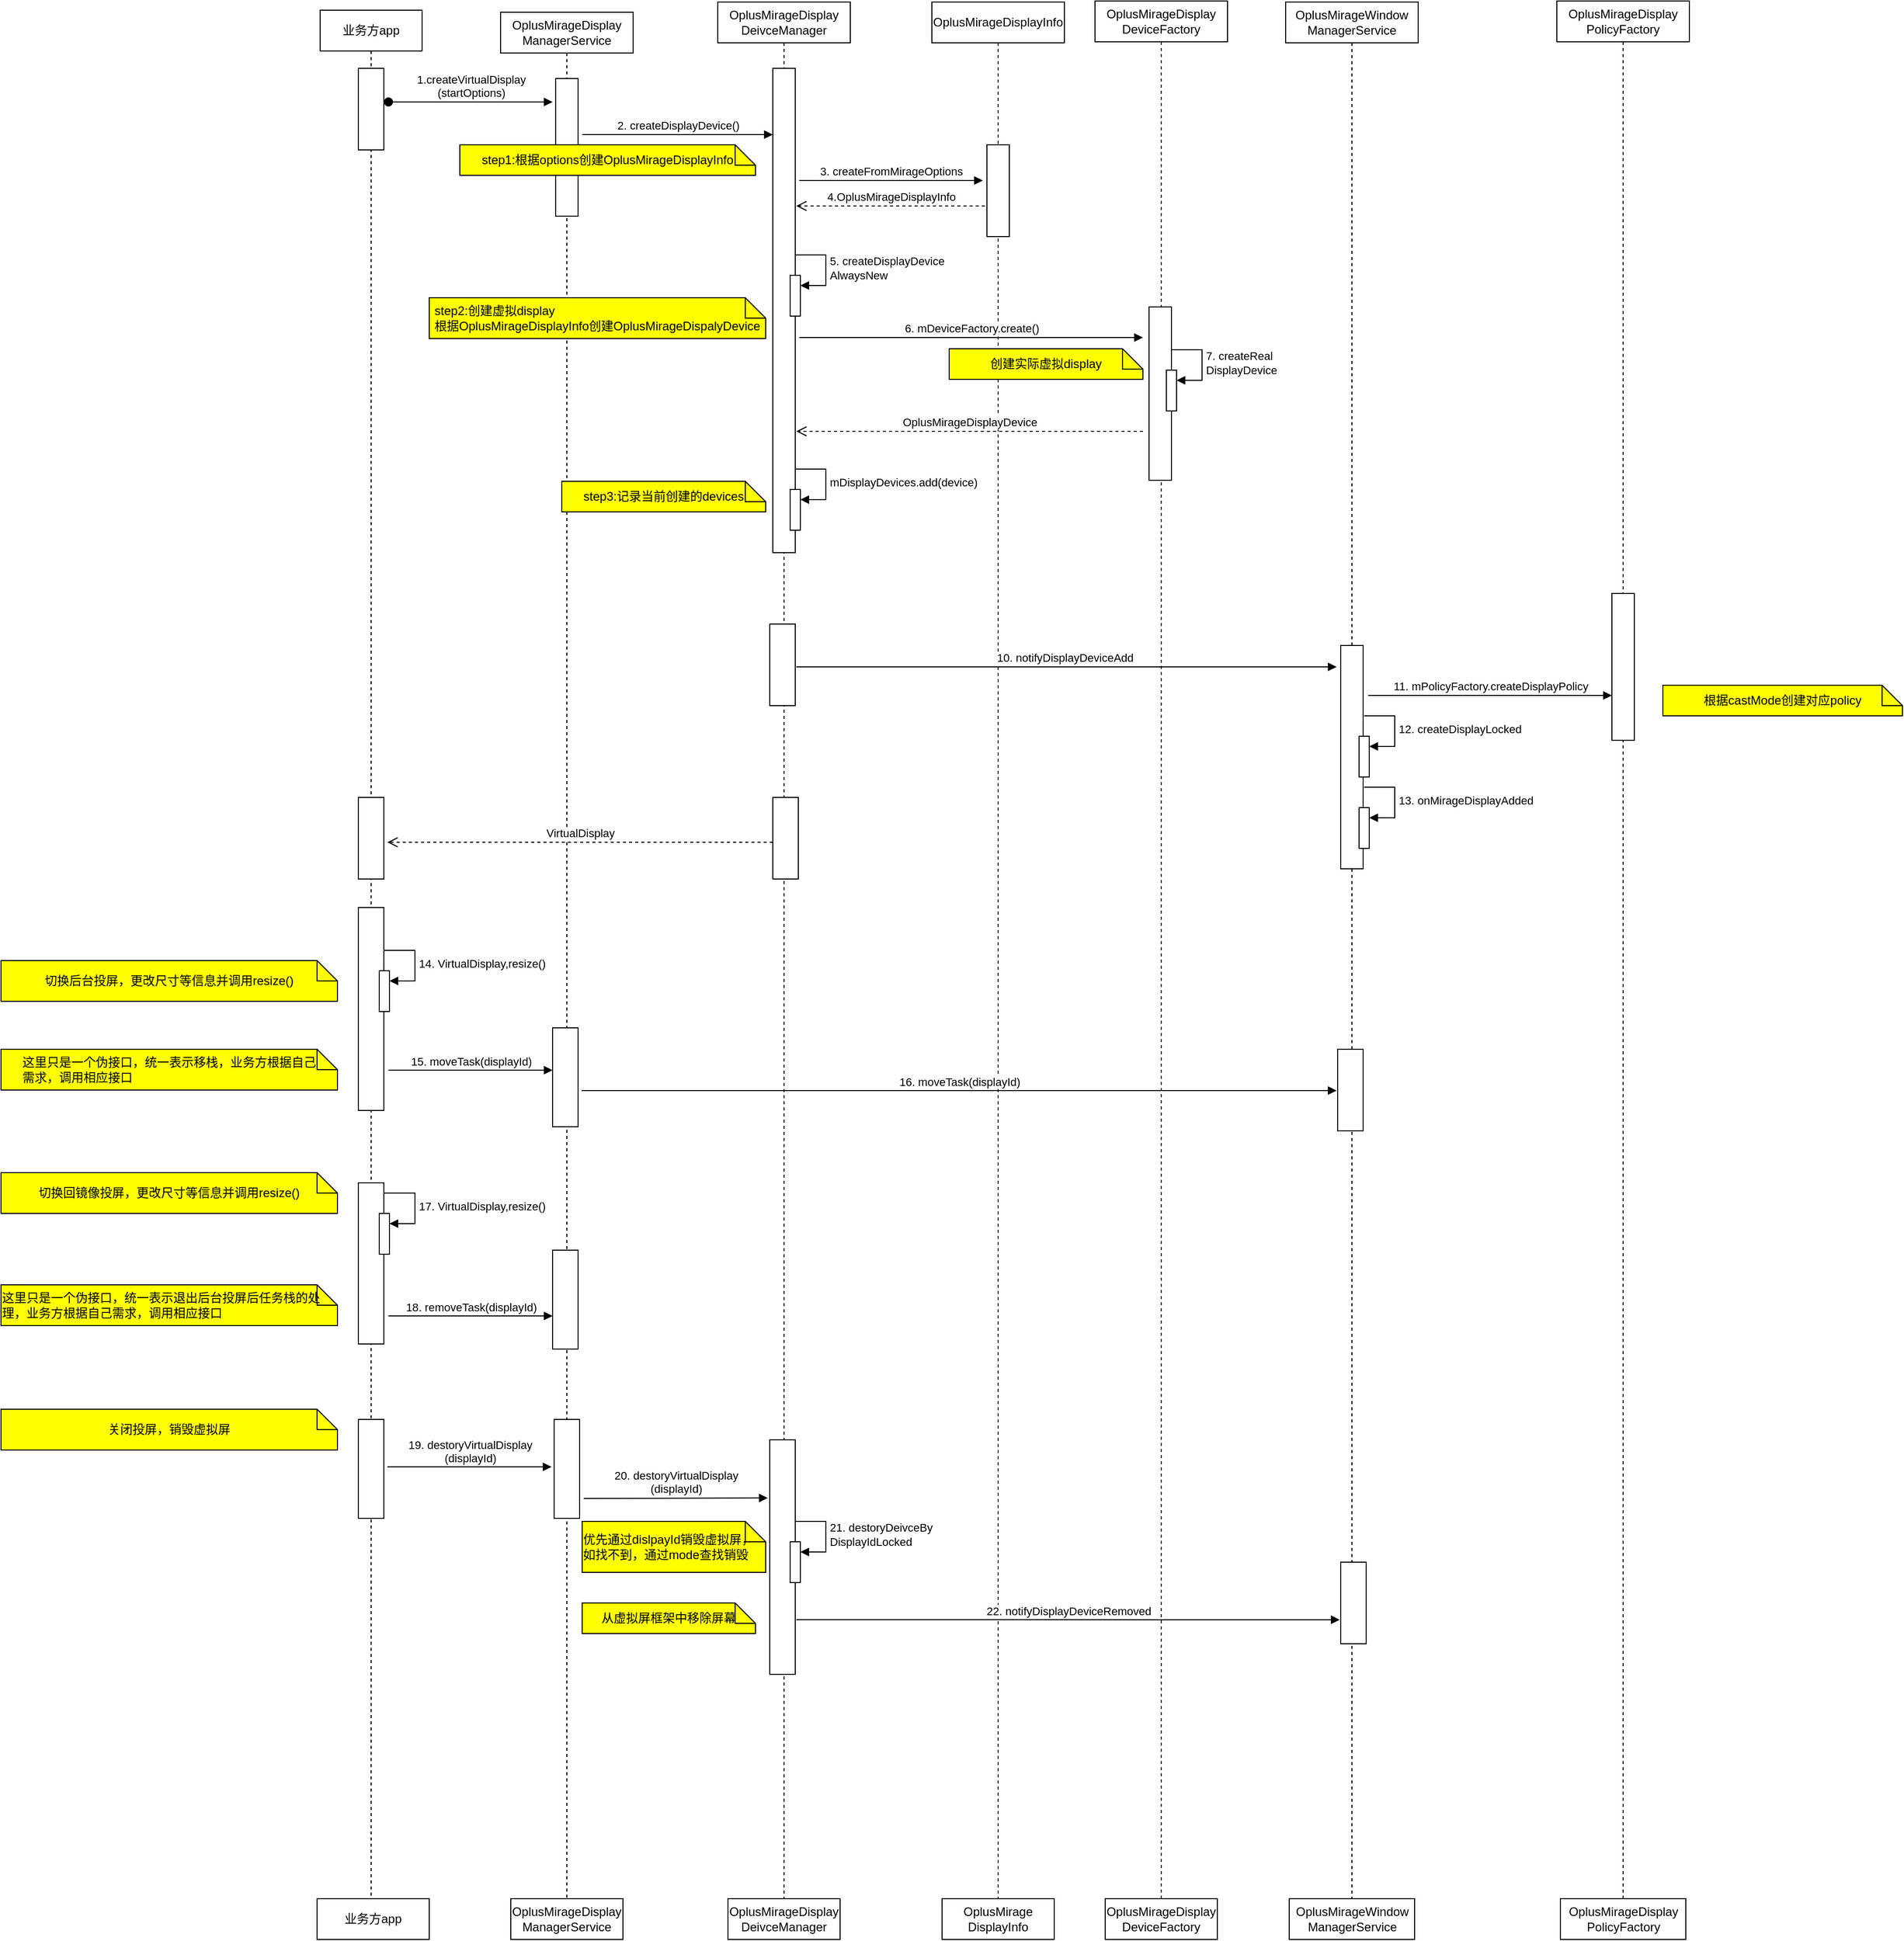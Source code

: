 <mxfile version="21.3.6" type="github">
  <diagram name="第 1 页" id="up2WzP2WOq_WwcbOWC76">
    <mxGraphModel dx="2247" dy="788" grid="1" gridSize="10" guides="1" tooltips="1" connect="1" arrows="1" fold="1" page="1" pageScale="1" pageWidth="827" pageHeight="1169" math="0" shadow="0">
      <root>
        <mxCell id="0" />
        <mxCell id="1" parent="0" />
        <mxCell id="COJoxem9YhKzUR3GFNAb-1" value="OplusMirageDisplay&lt;br&gt;ManagerService" style="shape=umlLifeline;perimeter=lifelinePerimeter;whiteSpace=wrap;html=1;container=0;dropTarget=0;collapsible=0;recursiveResize=0;outlineConnect=0;portConstraint=eastwest;newEdgeStyle={&quot;edgeStyle&quot;:&quot;elbowEdgeStyle&quot;,&quot;elbow&quot;:&quot;vertical&quot;,&quot;curved&quot;:0,&quot;rounded&quot;:0};" vertex="1" parent="1">
          <mxGeometry x="40" y="30" width="130" height="1850" as="geometry" />
        </mxCell>
        <mxCell id="COJoxem9YhKzUR3GFNAb-2" value="" style="html=1;points=[];perimeter=orthogonalPerimeter;outlineConnect=0;targetShapes=umlLifeline;portConstraint=eastwest;newEdgeStyle={&quot;edgeStyle&quot;:&quot;elbowEdgeStyle&quot;,&quot;elbow&quot;:&quot;vertical&quot;,&quot;curved&quot;:0,&quot;rounded&quot;:0};" vertex="1" parent="COJoxem9YhKzUR3GFNAb-1">
          <mxGeometry x="54" y="65" width="22" height="135" as="geometry" />
        </mxCell>
        <mxCell id="COJoxem9YhKzUR3GFNAb-3" value="1.createVirtualDisplay&lt;br&gt;(startOptions)" style="html=1;verticalAlign=bottom;startArrow=oval;endArrow=block;startSize=8;edgeStyle=elbowEdgeStyle;elbow=vertical;curved=0;rounded=0;" edge="1" parent="COJoxem9YhKzUR3GFNAb-1">
          <mxGeometry relative="1" as="geometry">
            <mxPoint x="-110" y="88" as="sourcePoint" />
            <mxPoint x="51" y="88.103" as="targetPoint" />
          </mxGeometry>
        </mxCell>
        <mxCell id="COJoxem9YhKzUR3GFNAb-112" value="" style="html=1;points=[];perimeter=orthogonalPerimeter;outlineConnect=0;targetShapes=umlLifeline;portConstraint=eastwest;newEdgeStyle={&quot;edgeStyle&quot;:&quot;elbowEdgeStyle&quot;,&quot;elbow&quot;:&quot;vertical&quot;,&quot;curved&quot;:0,&quot;rounded&quot;:0};" vertex="1" parent="COJoxem9YhKzUR3GFNAb-1">
          <mxGeometry x="51" y="996" width="25" height="97" as="geometry" />
        </mxCell>
        <mxCell id="COJoxem9YhKzUR3GFNAb-129" value="" style="html=1;points=[];perimeter=orthogonalPerimeter;outlineConnect=0;targetShapes=umlLifeline;portConstraint=eastwest;newEdgeStyle={&quot;edgeStyle&quot;:&quot;elbowEdgeStyle&quot;,&quot;elbow&quot;:&quot;vertical&quot;,&quot;curved&quot;:0,&quot;rounded&quot;:0};" vertex="1" parent="COJoxem9YhKzUR3GFNAb-1">
          <mxGeometry x="51" y="1214" width="25" height="97" as="geometry" />
        </mxCell>
        <mxCell id="COJoxem9YhKzUR3GFNAb-138" value="" style="html=1;points=[];perimeter=orthogonalPerimeter;outlineConnect=0;targetShapes=umlLifeline;portConstraint=eastwest;newEdgeStyle={&quot;edgeStyle&quot;:&quot;elbowEdgeStyle&quot;,&quot;elbow&quot;:&quot;vertical&quot;,&quot;curved&quot;:0,&quot;rounded&quot;:0};" vertex="1" parent="COJoxem9YhKzUR3GFNAb-1">
          <mxGeometry x="52.5" y="1380" width="25" height="97" as="geometry" />
        </mxCell>
        <mxCell id="COJoxem9YhKzUR3GFNAb-5" value="OplusMirageDisplay&lt;br&gt;DeivceManager" style="shape=umlLifeline;perimeter=lifelinePerimeter;whiteSpace=wrap;html=1;container=0;dropTarget=0;collapsible=0;recursiveResize=0;outlineConnect=0;portConstraint=eastwest;newEdgeStyle={&quot;edgeStyle&quot;:&quot;elbowEdgeStyle&quot;,&quot;elbow&quot;:&quot;vertical&quot;,&quot;curved&quot;:0,&quot;rounded&quot;:0};" vertex="1" parent="1">
          <mxGeometry x="253" y="20" width="130" height="1860" as="geometry" />
        </mxCell>
        <mxCell id="COJoxem9YhKzUR3GFNAb-6" value="" style="html=1;points=[];perimeter=orthogonalPerimeter;outlineConnect=0;targetShapes=umlLifeline;portConstraint=eastwest;newEdgeStyle={&quot;edgeStyle&quot;:&quot;elbowEdgeStyle&quot;,&quot;elbow&quot;:&quot;vertical&quot;,&quot;curved&quot;:0,&quot;rounded&quot;:0};" vertex="1" parent="COJoxem9YhKzUR3GFNAb-5">
          <mxGeometry x="54" y="65" width="22" height="475" as="geometry" />
        </mxCell>
        <mxCell id="COJoxem9YhKzUR3GFNAb-7" value="" style="html=1;points=[];perimeter=orthogonalPerimeter;outlineConnect=0;targetShapes=umlLifeline;portConstraint=eastwest;newEdgeStyle={&quot;edgeStyle&quot;:&quot;elbowEdgeStyle&quot;,&quot;elbow&quot;:&quot;vertical&quot;,&quot;curved&quot;:0,&quot;rounded&quot;:0};" vertex="1" parent="COJoxem9YhKzUR3GFNAb-5">
          <mxGeometry x="71" y="268" width="10" height="40" as="geometry" />
        </mxCell>
        <mxCell id="COJoxem9YhKzUR3GFNAb-8" value="5. createDisplayDevice&lt;br&gt;AlwaysNew" style="html=1;align=left;spacingLeft=2;endArrow=block;rounded=0;edgeStyle=orthogonalEdgeStyle;curved=0;rounded=0;" edge="1" parent="COJoxem9YhKzUR3GFNAb-5" target="COJoxem9YhKzUR3GFNAb-7">
          <mxGeometry relative="1" as="geometry">
            <mxPoint x="76" y="248" as="sourcePoint" />
            <Array as="points">
              <mxPoint x="106" y="278" />
            </Array>
          </mxGeometry>
        </mxCell>
        <mxCell id="COJoxem9YhKzUR3GFNAb-9" value="" style="html=1;points=[];perimeter=orthogonalPerimeter;outlineConnect=0;targetShapes=umlLifeline;portConstraint=eastwest;newEdgeStyle={&quot;edgeStyle&quot;:&quot;elbowEdgeStyle&quot;,&quot;elbow&quot;:&quot;vertical&quot;,&quot;curved&quot;:0,&quot;rounded&quot;:0};" vertex="1" parent="COJoxem9YhKzUR3GFNAb-5">
          <mxGeometry x="71" y="478" width="10" height="40" as="geometry" />
        </mxCell>
        <mxCell id="COJoxem9YhKzUR3GFNAb-10" value="mDisplayDevices.add(device)" style="html=1;align=left;spacingLeft=2;endArrow=block;rounded=0;edgeStyle=orthogonalEdgeStyle;curved=0;rounded=0;" edge="1" parent="COJoxem9YhKzUR3GFNAb-5" target="COJoxem9YhKzUR3GFNAb-9">
          <mxGeometry relative="1" as="geometry">
            <mxPoint x="76" y="458" as="sourcePoint" />
            <Array as="points">
              <mxPoint x="106" y="488" />
            </Array>
          </mxGeometry>
        </mxCell>
        <mxCell id="COJoxem9YhKzUR3GFNAb-98" value="" style="html=1;points=[];perimeter=orthogonalPerimeter;outlineConnect=0;targetShapes=umlLifeline;portConstraint=eastwest;newEdgeStyle={&quot;edgeStyle&quot;:&quot;elbowEdgeStyle&quot;,&quot;elbow&quot;:&quot;vertical&quot;,&quot;curved&quot;:0,&quot;rounded&quot;:0};" vertex="1" parent="COJoxem9YhKzUR3GFNAb-5">
          <mxGeometry x="51" y="610" width="25" height="80" as="geometry" />
        </mxCell>
        <mxCell id="COJoxem9YhKzUR3GFNAb-140" value="" style="html=1;points=[];perimeter=orthogonalPerimeter;outlineConnect=0;targetShapes=umlLifeline;portConstraint=eastwest;newEdgeStyle={&quot;edgeStyle&quot;:&quot;elbowEdgeStyle&quot;,&quot;elbow&quot;:&quot;vertical&quot;,&quot;curved&quot;:0,&quot;rounded&quot;:0};" vertex="1" parent="COJoxem9YhKzUR3GFNAb-5">
          <mxGeometry x="51" y="1410" width="25" height="230" as="geometry" />
        </mxCell>
        <mxCell id="COJoxem9YhKzUR3GFNAb-146" value="" style="html=1;points=[];perimeter=orthogonalPerimeter;outlineConnect=0;targetShapes=umlLifeline;portConstraint=eastwest;newEdgeStyle={&quot;edgeStyle&quot;:&quot;elbowEdgeStyle&quot;,&quot;elbow&quot;:&quot;vertical&quot;,&quot;curved&quot;:0,&quot;rounded&quot;:0};" vertex="1" parent="COJoxem9YhKzUR3GFNAb-5">
          <mxGeometry x="71" y="1510" width="10" height="40" as="geometry" />
        </mxCell>
        <mxCell id="COJoxem9YhKzUR3GFNAb-147" value="21. destoryDeivceBy&lt;br&gt;DisplayIdLocked" style="html=1;align=left;spacingLeft=2;endArrow=block;rounded=0;edgeStyle=orthogonalEdgeStyle;curved=0;rounded=0;" edge="1" parent="COJoxem9YhKzUR3GFNAb-5" target="COJoxem9YhKzUR3GFNAb-146">
          <mxGeometry relative="1" as="geometry">
            <mxPoint x="76" y="1490" as="sourcePoint" />
            <Array as="points">
              <mxPoint x="106" y="1520" />
            </Array>
          </mxGeometry>
        </mxCell>
        <mxCell id="COJoxem9YhKzUR3GFNAb-12" value="2. createDisplayDevice()" style="html=1;verticalAlign=bottom;endArrow=block;edgeStyle=elbowEdgeStyle;elbow=vertical;curved=0;rounded=0;" edge="1" parent="1">
          <mxGeometry width="80" relative="1" as="geometry">
            <mxPoint x="120" y="150" as="sourcePoint" />
            <mxPoint x="307" y="150.034" as="targetPoint" />
          </mxGeometry>
        </mxCell>
        <mxCell id="COJoxem9YhKzUR3GFNAb-13" value="OplusMirageDisplayInfo" style="shape=umlLifeline;perimeter=lifelinePerimeter;whiteSpace=wrap;html=1;container=0;dropTarget=0;collapsible=0;recursiveResize=0;outlineConnect=0;portConstraint=eastwest;newEdgeStyle={&quot;edgeStyle&quot;:&quot;elbowEdgeStyle&quot;,&quot;elbow&quot;:&quot;vertical&quot;,&quot;curved&quot;:0,&quot;rounded&quot;:0};" vertex="1" parent="1">
          <mxGeometry x="463" y="20" width="130" height="1860" as="geometry" />
        </mxCell>
        <mxCell id="COJoxem9YhKzUR3GFNAb-14" value="" style="html=1;points=[];perimeter=orthogonalPerimeter;outlineConnect=0;targetShapes=umlLifeline;portConstraint=eastwest;newEdgeStyle={&quot;edgeStyle&quot;:&quot;elbowEdgeStyle&quot;,&quot;elbow&quot;:&quot;vertical&quot;,&quot;curved&quot;:0,&quot;rounded&quot;:0};" vertex="1" parent="COJoxem9YhKzUR3GFNAb-13">
          <mxGeometry x="54" y="140" width="22" height="90" as="geometry" />
        </mxCell>
        <mxCell id="COJoxem9YhKzUR3GFNAb-15" value="3. createFromMirageOptions" style="html=1;verticalAlign=bottom;endArrow=block;edgeStyle=elbowEdgeStyle;elbow=vertical;curved=0;rounded=0;" edge="1" parent="1">
          <mxGeometry width="80" relative="1" as="geometry">
            <mxPoint x="333" y="195" as="sourcePoint" />
            <mxPoint x="513" y="195" as="targetPoint" />
          </mxGeometry>
        </mxCell>
        <mxCell id="COJoxem9YhKzUR3GFNAb-16" value="OplusMirageDisplay&lt;br&gt;DeviceFactory" style="shape=umlLifeline;perimeter=lifelinePerimeter;whiteSpace=wrap;html=1;container=0;dropTarget=0;collapsible=0;recursiveResize=0;outlineConnect=0;portConstraint=eastwest;newEdgeStyle={&quot;edgeStyle&quot;:&quot;elbowEdgeStyle&quot;,&quot;elbow&quot;:&quot;vertical&quot;,&quot;curved&quot;:0,&quot;rounded&quot;:0};" vertex="1" parent="1">
          <mxGeometry x="623" y="19" width="130" height="1861" as="geometry" />
        </mxCell>
        <mxCell id="COJoxem9YhKzUR3GFNAb-17" value="" style="html=1;points=[];perimeter=orthogonalPerimeter;outlineConnect=0;targetShapes=umlLifeline;portConstraint=eastwest;newEdgeStyle={&quot;edgeStyle&quot;:&quot;elbowEdgeStyle&quot;,&quot;elbow&quot;:&quot;vertical&quot;,&quot;curved&quot;:0,&quot;rounded&quot;:0};" vertex="1" parent="COJoxem9YhKzUR3GFNAb-16">
          <mxGeometry x="53" y="300" width="22" height="170" as="geometry" />
        </mxCell>
        <mxCell id="COJoxem9YhKzUR3GFNAb-18" value="" style="html=1;points=[];perimeter=orthogonalPerimeter;outlineConnect=0;targetShapes=umlLifeline;portConstraint=eastwest;newEdgeStyle={&quot;edgeStyle&quot;:&quot;elbowEdgeStyle&quot;,&quot;elbow&quot;:&quot;vertical&quot;,&quot;curved&quot;:0,&quot;rounded&quot;:0};" vertex="1" parent="COJoxem9YhKzUR3GFNAb-16">
          <mxGeometry x="70" y="362" width="10" height="40" as="geometry" />
        </mxCell>
        <mxCell id="COJoxem9YhKzUR3GFNAb-19" value="7. createReal&lt;br&gt;DisplayDevice" style="html=1;align=left;spacingLeft=2;endArrow=block;rounded=0;edgeStyle=orthogonalEdgeStyle;curved=0;rounded=0;" edge="1" parent="COJoxem9YhKzUR3GFNAb-16" target="COJoxem9YhKzUR3GFNAb-18">
          <mxGeometry relative="1" as="geometry">
            <mxPoint x="75" y="342" as="sourcePoint" />
            <Array as="points">
              <mxPoint x="105" y="372" />
            </Array>
          </mxGeometry>
        </mxCell>
        <mxCell id="COJoxem9YhKzUR3GFNAb-20" value="6. mDeviceFactory.create()" style="html=1;verticalAlign=bottom;endArrow=block;edgeStyle=elbowEdgeStyle;elbow=vertical;curved=0;rounded=0;" edge="1" parent="1">
          <mxGeometry x="0.002" width="80" relative="1" as="geometry">
            <mxPoint x="333" y="349" as="sourcePoint" />
            <mxPoint x="670" y="349" as="targetPoint" />
            <mxPoint as="offset" />
          </mxGeometry>
        </mxCell>
        <mxCell id="COJoxem9YhKzUR3GFNAb-24" value="OplusMirageDisplayDevice" style="html=1;verticalAlign=bottom;endArrow=open;dashed=1;endSize=8;edgeStyle=elbowEdgeStyle;elbow=vertical;curved=0;rounded=0;" edge="1" parent="1">
          <mxGeometry relative="1" as="geometry">
            <mxPoint x="670" y="441" as="sourcePoint" />
            <mxPoint x="330" y="441" as="targetPoint" />
          </mxGeometry>
        </mxCell>
        <mxCell id="COJoxem9YhKzUR3GFNAb-25" value="OplusMirageWindow&lt;br&gt;ManagerService" style="shape=umlLifeline;perimeter=lifelinePerimeter;whiteSpace=wrap;html=1;container=0;dropTarget=0;collapsible=0;recursiveResize=0;outlineConnect=0;portConstraint=eastwest;newEdgeStyle={&quot;edgeStyle&quot;:&quot;elbowEdgeStyle&quot;,&quot;elbow&quot;:&quot;vertical&quot;,&quot;curved&quot;:0,&quot;rounded&quot;:0};" vertex="1" parent="1">
          <mxGeometry x="810" y="20" width="130" height="1860" as="geometry" />
        </mxCell>
        <mxCell id="COJoxem9YhKzUR3GFNAb-106" value="" style="html=1;points=[];perimeter=orthogonalPerimeter;outlineConnect=0;targetShapes=umlLifeline;portConstraint=eastwest;newEdgeStyle={&quot;edgeStyle&quot;:&quot;elbowEdgeStyle&quot;,&quot;elbow&quot;:&quot;vertical&quot;,&quot;curved&quot;:0,&quot;rounded&quot;:0};" vertex="1" parent="COJoxem9YhKzUR3GFNAb-25">
          <mxGeometry x="54" y="631" width="22" height="219" as="geometry" />
        </mxCell>
        <mxCell id="COJoxem9YhKzUR3GFNAb-117" value="" style="html=1;points=[];perimeter=orthogonalPerimeter;outlineConnect=0;targetShapes=umlLifeline;portConstraint=eastwest;newEdgeStyle={&quot;edgeStyle&quot;:&quot;elbowEdgeStyle&quot;,&quot;elbow&quot;:&quot;vertical&quot;,&quot;curved&quot;:0,&quot;rounded&quot;:0};" vertex="1" parent="COJoxem9YhKzUR3GFNAb-25">
          <mxGeometry x="51" y="1027" width="25" height="80" as="geometry" />
        </mxCell>
        <mxCell id="COJoxem9YhKzUR3GFNAb-150" value="" style="html=1;points=[];perimeter=orthogonalPerimeter;outlineConnect=0;targetShapes=umlLifeline;portConstraint=eastwest;newEdgeStyle={&quot;edgeStyle&quot;:&quot;elbowEdgeStyle&quot;,&quot;elbow&quot;:&quot;vertical&quot;,&quot;curved&quot;:0,&quot;rounded&quot;:0};" vertex="1" parent="COJoxem9YhKzUR3GFNAb-25">
          <mxGeometry x="54" y="1530" width="25" height="80" as="geometry" />
        </mxCell>
        <mxCell id="COJoxem9YhKzUR3GFNAb-45" value="10. notifyDisplayDeviceAdd&amp;nbsp;" style="html=1;verticalAlign=bottom;endArrow=block;edgeStyle=elbowEdgeStyle;elbow=vertical;curved=0;rounded=0;" edge="1" parent="1">
          <mxGeometry width="80" relative="1" as="geometry">
            <mxPoint x="330" y="672" as="sourcePoint" />
            <mxPoint x="860" y="672" as="targetPoint" />
          </mxGeometry>
        </mxCell>
        <mxCell id="COJoxem9YhKzUR3GFNAb-49" value="OplusMirageDisplay&lt;br&gt;PolicyFactory" style="shape=umlLifeline;perimeter=lifelinePerimeter;whiteSpace=wrap;html=1;container=0;dropTarget=0;collapsible=0;recursiveResize=0;outlineConnect=0;portConstraint=eastwest;newEdgeStyle={&quot;edgeStyle&quot;:&quot;elbowEdgeStyle&quot;,&quot;elbow&quot;:&quot;vertical&quot;,&quot;curved&quot;:0,&quot;rounded&quot;:0};" vertex="1" parent="1">
          <mxGeometry x="1076" y="19" width="130" height="1861" as="geometry" />
        </mxCell>
        <mxCell id="COJoxem9YhKzUR3GFNAb-50" value="" style="html=1;points=[];perimeter=orthogonalPerimeter;outlineConnect=0;targetShapes=umlLifeline;portConstraint=eastwest;newEdgeStyle={&quot;edgeStyle&quot;:&quot;elbowEdgeStyle&quot;,&quot;elbow&quot;:&quot;vertical&quot;,&quot;curved&quot;:0,&quot;rounded&quot;:0};" vertex="1" parent="COJoxem9YhKzUR3GFNAb-49">
          <mxGeometry x="54" y="581" width="22" height="144" as="geometry" />
        </mxCell>
        <mxCell id="COJoxem9YhKzUR3GFNAb-57" value="&lt;div style=&quot;text-align: left;&quot;&gt;step1:根据options创建OplusMirageDisplayInfo&lt;/div&gt;" style="shape=note;size=20;whiteSpace=wrap;html=1;fillColor=#FFFF00;" vertex="1" parent="1">
          <mxGeometry y="160" width="290" height="30" as="geometry" />
        </mxCell>
        <mxCell id="COJoxem9YhKzUR3GFNAb-58" value="4.OplusMirageDisplayInfo" style="html=1;verticalAlign=bottom;endArrow=open;dashed=1;endSize=8;edgeStyle=elbowEdgeStyle;elbow=vertical;curved=0;rounded=0;" edge="1" parent="1">
          <mxGeometry relative="1" as="geometry">
            <mxPoint x="515" y="220" as="sourcePoint" />
            <mxPoint x="330" y="220" as="targetPoint" />
          </mxGeometry>
        </mxCell>
        <mxCell id="COJoxem9YhKzUR3GFNAb-59" value="&lt;div style=&quot;text-align: left;&quot;&gt;step2:创建虚拟display&lt;/div&gt;&lt;div style=&quot;text-align: left;&quot;&gt;根据OplusMirageDisplayInfo创建OplusMirageDispalyDevice&lt;/div&gt;" style="shape=note;size=20;whiteSpace=wrap;html=1;fillColor=#FFFF00;" vertex="1" parent="1">
          <mxGeometry x="-30" y="310" width="330" height="40" as="geometry" />
        </mxCell>
        <mxCell id="COJoxem9YhKzUR3GFNAb-60" value="创建实际虚拟display" style="shape=note;size=20;whiteSpace=wrap;html=1;fillColor=#FFFF00;" vertex="1" parent="1">
          <mxGeometry x="480" y="360" width="190" height="30" as="geometry" />
        </mxCell>
        <mxCell id="COJoxem9YhKzUR3GFNAb-65" value="step3:记录当前创建的devices" style="shape=note;size=20;whiteSpace=wrap;html=1;fillColor=#FFFF00;" vertex="1" parent="1">
          <mxGeometry x="100" y="490" width="200" height="30" as="geometry" />
        </mxCell>
        <mxCell id="COJoxem9YhKzUR3GFNAb-75" value="业务方app" style="shape=umlLifeline;perimeter=lifelinePerimeter;whiteSpace=wrap;html=1;container=1;dropTarget=0;collapsible=0;recursiveResize=0;outlineConnect=0;portConstraint=eastwest;newEdgeStyle={&quot;edgeStyle&quot;:&quot;elbowEdgeStyle&quot;,&quot;elbow&quot;:&quot;vertical&quot;,&quot;curved&quot;:0,&quot;rounded&quot;:0};" vertex="1" parent="1">
          <mxGeometry x="-137" y="28" width="100" height="1852" as="geometry" />
        </mxCell>
        <mxCell id="COJoxem9YhKzUR3GFNAb-76" value="" style="html=1;points=[];perimeter=orthogonalPerimeter;outlineConnect=0;targetShapes=umlLifeline;portConstraint=eastwest;newEdgeStyle={&quot;edgeStyle&quot;:&quot;elbowEdgeStyle&quot;,&quot;elbow&quot;:&quot;vertical&quot;,&quot;curved&quot;:0,&quot;rounded&quot;:0};" vertex="1" parent="COJoxem9YhKzUR3GFNAb-75">
          <mxGeometry x="37.5" y="57" width="25" height="80" as="geometry" />
        </mxCell>
        <mxCell id="COJoxem9YhKzUR3GFNAb-96" value="" style="html=1;points=[];perimeter=orthogonalPerimeter;outlineConnect=0;targetShapes=umlLifeline;portConstraint=eastwest;newEdgeStyle={&quot;edgeStyle&quot;:&quot;elbowEdgeStyle&quot;,&quot;elbow&quot;:&quot;vertical&quot;,&quot;curved&quot;:0,&quot;rounded&quot;:0};" vertex="1" parent="COJoxem9YhKzUR3GFNAb-75">
          <mxGeometry x="37.5" y="772" width="25" height="80" as="geometry" />
        </mxCell>
        <mxCell id="COJoxem9YhKzUR3GFNAb-111" value="" style="html=1;points=[];perimeter=orthogonalPerimeter;outlineConnect=0;targetShapes=umlLifeline;portConstraint=eastwest;newEdgeStyle={&quot;edgeStyle&quot;:&quot;elbowEdgeStyle&quot;,&quot;elbow&quot;:&quot;vertical&quot;,&quot;curved&quot;:0,&quot;rounded&quot;:0};" vertex="1" parent="COJoxem9YhKzUR3GFNAb-75">
          <mxGeometry x="37.5" y="880" width="25" height="199" as="geometry" />
        </mxCell>
        <mxCell id="COJoxem9YhKzUR3GFNAb-125" value="" style="html=1;points=[];perimeter=orthogonalPerimeter;outlineConnect=0;targetShapes=umlLifeline;portConstraint=eastwest;newEdgeStyle={&quot;edgeStyle&quot;:&quot;elbowEdgeStyle&quot;,&quot;elbow&quot;:&quot;vertical&quot;,&quot;curved&quot;:0,&quot;rounded&quot;:0};" vertex="1" parent="COJoxem9YhKzUR3GFNAb-75">
          <mxGeometry x="58" y="942" width="10" height="40" as="geometry" />
        </mxCell>
        <mxCell id="COJoxem9YhKzUR3GFNAb-126" value="14. VirtualDisplay,resize()" style="html=1;align=left;spacingLeft=2;endArrow=block;rounded=0;edgeStyle=orthogonalEdgeStyle;curved=0;rounded=0;" edge="1" target="COJoxem9YhKzUR3GFNAb-125" parent="COJoxem9YhKzUR3GFNAb-75">
          <mxGeometry relative="1" as="geometry">
            <mxPoint x="63" y="922" as="sourcePoint" />
            <Array as="points">
              <mxPoint x="93" y="952" />
            </Array>
          </mxGeometry>
        </mxCell>
        <mxCell id="COJoxem9YhKzUR3GFNAb-128" value="" style="html=1;points=[];perimeter=orthogonalPerimeter;outlineConnect=0;targetShapes=umlLifeline;portConstraint=eastwest;newEdgeStyle={&quot;edgeStyle&quot;:&quot;elbowEdgeStyle&quot;,&quot;elbow&quot;:&quot;vertical&quot;,&quot;curved&quot;:0,&quot;rounded&quot;:0};" vertex="1" parent="COJoxem9YhKzUR3GFNAb-75">
          <mxGeometry x="37.5" y="1150" width="25" height="158" as="geometry" />
        </mxCell>
        <mxCell id="COJoxem9YhKzUR3GFNAb-131" value="" style="html=1;points=[];perimeter=orthogonalPerimeter;outlineConnect=0;targetShapes=umlLifeline;portConstraint=eastwest;newEdgeStyle={&quot;edgeStyle&quot;:&quot;elbowEdgeStyle&quot;,&quot;elbow&quot;:&quot;vertical&quot;,&quot;curved&quot;:0,&quot;rounded&quot;:0};" vertex="1" parent="COJoxem9YhKzUR3GFNAb-75">
          <mxGeometry x="58" y="1180" width="10" height="40" as="geometry" />
        </mxCell>
        <mxCell id="COJoxem9YhKzUR3GFNAb-132" value="17. VirtualDisplay,resize()" style="html=1;align=left;spacingLeft=2;endArrow=block;rounded=0;edgeStyle=orthogonalEdgeStyle;curved=0;rounded=0;" edge="1" target="COJoxem9YhKzUR3GFNAb-131" parent="COJoxem9YhKzUR3GFNAb-75">
          <mxGeometry relative="1" as="geometry">
            <mxPoint x="63" y="1160" as="sourcePoint" />
            <Array as="points">
              <mxPoint x="93" y="1190" />
            </Array>
          </mxGeometry>
        </mxCell>
        <mxCell id="COJoxem9YhKzUR3GFNAb-136" value="" style="html=1;points=[];perimeter=orthogonalPerimeter;outlineConnect=0;targetShapes=umlLifeline;portConstraint=eastwest;newEdgeStyle={&quot;edgeStyle&quot;:&quot;elbowEdgeStyle&quot;,&quot;elbow&quot;:&quot;vertical&quot;,&quot;curved&quot;:0,&quot;rounded&quot;:0};" vertex="1" parent="COJoxem9YhKzUR3GFNAb-75">
          <mxGeometry x="37.5" y="1382" width="25" height="97" as="geometry" />
        </mxCell>
        <mxCell id="COJoxem9YhKzUR3GFNAb-80" value="11. mPolicyFactory.createDisplayPolicy" style="html=1;verticalAlign=bottom;endArrow=block;edgeStyle=elbowEdgeStyle;elbow=vertical;curved=0;rounded=0;" edge="1" parent="1">
          <mxGeometry x="-0.001" width="80" relative="1" as="geometry">
            <mxPoint x="891" y="700" as="sourcePoint" />
            <mxPoint x="1130" y="700" as="targetPoint" />
            <mxPoint as="offset" />
          </mxGeometry>
        </mxCell>
        <mxCell id="COJoxem9YhKzUR3GFNAb-84" value="业务方app" style="html=1;whiteSpace=wrap;" vertex="1" parent="1">
          <mxGeometry x="-140" y="1880" width="110" height="40" as="geometry" />
        </mxCell>
        <mxCell id="COJoxem9YhKzUR3GFNAb-85" value="OplusMirageDisplay&lt;br style=&quot;border-color: var(--border-color);&quot;&gt;ManagerService" style="html=1;whiteSpace=wrap;" vertex="1" parent="1">
          <mxGeometry x="50" y="1880" width="110" height="40" as="geometry" />
        </mxCell>
        <mxCell id="COJoxem9YhKzUR3GFNAb-86" value="OplusMirageDisplay&lt;br style=&quot;border-color: var(--border-color);&quot;&gt;DeivceManager" style="html=1;whiteSpace=wrap;" vertex="1" parent="1">
          <mxGeometry x="263" y="1880" width="110" height="40" as="geometry" />
        </mxCell>
        <mxCell id="COJoxem9YhKzUR3GFNAb-87" value="OplusMirage&lt;br&gt;DisplayInfo" style="html=1;whiteSpace=wrap;" vertex="1" parent="1">
          <mxGeometry x="473" y="1880" width="110" height="40" as="geometry" />
        </mxCell>
        <mxCell id="COJoxem9YhKzUR3GFNAb-88" value="OplusMirageDisplay&lt;br style=&quot;border-color: var(--border-color);&quot;&gt;DeviceFactory" style="html=1;whiteSpace=wrap;" vertex="1" parent="1">
          <mxGeometry x="633" y="1880" width="110" height="40" as="geometry" />
        </mxCell>
        <mxCell id="COJoxem9YhKzUR3GFNAb-90" value="OplusMirageWindow&lt;br style=&quot;border-color: var(--border-color);&quot;&gt;ManagerService" style="html=1;whiteSpace=wrap;" vertex="1" parent="1">
          <mxGeometry x="813.5" y="1880" width="123" height="40" as="geometry" />
        </mxCell>
        <mxCell id="COJoxem9YhKzUR3GFNAb-92" value="OplusMirageDisplay&lt;br style=&quot;border-color: var(--border-color);&quot;&gt;PolicyFactory" style="html=1;whiteSpace=wrap;" vertex="1" parent="1">
          <mxGeometry x="1079.5" y="1880" width="123" height="40" as="geometry" />
        </mxCell>
        <mxCell id="COJoxem9YhKzUR3GFNAb-95" value="根据castMode创建对应policy" style="shape=note;size=20;whiteSpace=wrap;html=1;fillColor=#FFFF00;" vertex="1" parent="1">
          <mxGeometry x="1180" y="690" width="235" height="30" as="geometry" />
        </mxCell>
        <mxCell id="COJoxem9YhKzUR3GFNAb-97" value="VirtualDisplay" style="html=1;verticalAlign=bottom;endArrow=open;dashed=1;endSize=8;edgeStyle=elbowEdgeStyle;elbow=vertical;curved=0;rounded=0;" edge="1" parent="1" source="COJoxem9YhKzUR3GFNAb-120">
          <mxGeometry relative="1" as="geometry">
            <mxPoint x="670" y="844.06" as="sourcePoint" />
            <mxPoint x="-71" y="844.06" as="targetPoint" />
          </mxGeometry>
        </mxCell>
        <mxCell id="COJoxem9YhKzUR3GFNAb-107" value="" style="html=1;points=[];perimeter=orthogonalPerimeter;outlineConnect=0;targetShapes=umlLifeline;portConstraint=eastwest;newEdgeStyle={&quot;edgeStyle&quot;:&quot;elbowEdgeStyle&quot;,&quot;elbow&quot;:&quot;vertical&quot;,&quot;curved&quot;:0,&quot;rounded&quot;:0};" vertex="1" parent="1">
          <mxGeometry x="882" y="740" width="10" height="40" as="geometry" />
        </mxCell>
        <mxCell id="COJoxem9YhKzUR3GFNAb-108" value="12. createDisplayLocked" style="html=1;align=left;spacingLeft=2;endArrow=block;rounded=0;edgeStyle=orthogonalEdgeStyle;curved=0;rounded=0;" edge="1" parent="1" target="COJoxem9YhKzUR3GFNAb-107">
          <mxGeometry relative="1" as="geometry">
            <mxPoint x="887" y="720" as="sourcePoint" />
            <Array as="points">
              <mxPoint x="917" y="750" />
            </Array>
          </mxGeometry>
        </mxCell>
        <mxCell id="COJoxem9YhKzUR3GFNAb-109" value="" style="html=1;points=[];perimeter=orthogonalPerimeter;outlineConnect=0;targetShapes=umlLifeline;portConstraint=eastwest;newEdgeStyle={&quot;edgeStyle&quot;:&quot;elbowEdgeStyle&quot;,&quot;elbow&quot;:&quot;vertical&quot;,&quot;curved&quot;:0,&quot;rounded&quot;:0};" vertex="1" parent="1">
          <mxGeometry x="882" y="810" width="10" height="40" as="geometry" />
        </mxCell>
        <mxCell id="COJoxem9YhKzUR3GFNAb-110" value="13. onMirageDisplayAdded" style="html=1;align=left;spacingLeft=2;endArrow=block;rounded=0;edgeStyle=orthogonalEdgeStyle;curved=0;rounded=0;" edge="1" parent="1" target="COJoxem9YhKzUR3GFNAb-109">
          <mxGeometry relative="1" as="geometry">
            <mxPoint x="887" y="790" as="sourcePoint" />
            <Array as="points">
              <mxPoint x="917" y="820" />
            </Array>
          </mxGeometry>
        </mxCell>
        <mxCell id="COJoxem9YhKzUR3GFNAb-115" value="15. moveTask(displayId)" style="html=1;verticalAlign=bottom;endArrow=block;edgeStyle=elbowEdgeStyle;elbow=vertical;curved=0;rounded=0;" edge="1" parent="1" target="COJoxem9YhKzUR3GFNAb-112">
          <mxGeometry width="80" relative="1" as="geometry">
            <mxPoint x="-70" y="1067.5" as="sourcePoint" />
            <mxPoint x="100" y="1067.534" as="targetPoint" />
          </mxGeometry>
        </mxCell>
        <mxCell id="COJoxem9YhKzUR3GFNAb-116" value="&lt;div style=&quot;text-align: left;&quot;&gt;这里只是一个伪接口，统一表示移栈，业务方根据自己&lt;/div&gt;&lt;div style=&quot;text-align: left;&quot;&gt;需求，调用相应接口&lt;/div&gt;" style="shape=note;size=20;whiteSpace=wrap;html=1;fillColor=#FFFF00;" vertex="1" parent="1">
          <mxGeometry x="-450" y="1047" width="330" height="40" as="geometry" />
        </mxCell>
        <mxCell id="COJoxem9YhKzUR3GFNAb-118" value="16. moveTask(displayId)" style="html=1;verticalAlign=bottom;endArrow=block;edgeStyle=elbowEdgeStyle;elbow=vertical;curved=0;rounded=0;" edge="1" parent="1">
          <mxGeometry width="80" relative="1" as="geometry">
            <mxPoint x="119.5" y="1087.5" as="sourcePoint" />
            <mxPoint x="860" y="1087" as="targetPoint" />
          </mxGeometry>
        </mxCell>
        <mxCell id="COJoxem9YhKzUR3GFNAb-120" value="" style="html=1;points=[];perimeter=orthogonalPerimeter;outlineConnect=0;targetShapes=umlLifeline;portConstraint=eastwest;newEdgeStyle={&quot;edgeStyle&quot;:&quot;elbowEdgeStyle&quot;,&quot;elbow&quot;:&quot;vertical&quot;,&quot;curved&quot;:0,&quot;rounded&quot;:0};" vertex="1" parent="1">
          <mxGeometry x="307" y="800" width="25" height="80" as="geometry" />
        </mxCell>
        <mxCell id="COJoxem9YhKzUR3GFNAb-127" value="&lt;div style=&quot;text-align: left;&quot;&gt;切换后台投屏，更改尺寸等信息并调用resize()&lt;/div&gt;" style="shape=note;size=20;whiteSpace=wrap;html=1;fillColor=#FFFF00;" vertex="1" parent="1">
          <mxGeometry x="-450" y="960" width="330" height="40" as="geometry" />
        </mxCell>
        <mxCell id="COJoxem9YhKzUR3GFNAb-130" value="&lt;div style=&quot;text-align: left;&quot;&gt;切换回镜像投屏，更改尺寸等信息并调用resize()&lt;/div&gt;" style="shape=note;size=20;whiteSpace=wrap;html=1;fillColor=#FFFF00;" vertex="1" parent="1">
          <mxGeometry x="-450" y="1168" width="330" height="40" as="geometry" />
        </mxCell>
        <mxCell id="COJoxem9YhKzUR3GFNAb-133" value="18. removeTask(displayId)" style="html=1;verticalAlign=bottom;endArrow=block;edgeStyle=elbowEdgeStyle;elbow=vertical;curved=0;rounded=0;" edge="1" parent="1">
          <mxGeometry width="80" relative="1" as="geometry">
            <mxPoint x="-70" y="1308.5" as="sourcePoint" />
            <mxPoint x="91" y="1308" as="targetPoint" />
          </mxGeometry>
        </mxCell>
        <mxCell id="COJoxem9YhKzUR3GFNAb-135" value="&lt;div style=&quot;text-align: left;&quot;&gt;这里只是一个伪接口，统一表示退出后台投屏后任务栈的处理，业务方根据自己&lt;span style=&quot;background-color: initial;&quot;&gt;需求，调用相应接口&lt;/span&gt;&lt;/div&gt;" style="shape=note;size=20;whiteSpace=wrap;html=1;fillColor=#FFFF00;" vertex="1" parent="1">
          <mxGeometry x="-450" y="1278" width="330" height="40" as="geometry" />
        </mxCell>
        <mxCell id="COJoxem9YhKzUR3GFNAb-137" value="&lt;div style=&quot;text-align: left;&quot;&gt;关闭投屏，销毁虚拟屏&lt;/div&gt;" style="shape=note;size=20;whiteSpace=wrap;html=1;fillColor=#FFFF00;" vertex="1" parent="1">
          <mxGeometry x="-450" y="1400" width="330" height="40" as="geometry" />
        </mxCell>
        <mxCell id="COJoxem9YhKzUR3GFNAb-139" value="19. destoryVirtualDisplay&lt;br&gt;(displayId)" style="html=1;verticalAlign=bottom;endArrow=block;edgeStyle=elbowEdgeStyle;elbow=vertical;curved=0;rounded=0;" edge="1" parent="1">
          <mxGeometry width="80" relative="1" as="geometry">
            <mxPoint x="-71" y="1456.5" as="sourcePoint" />
            <mxPoint x="90" y="1456" as="targetPoint" />
          </mxGeometry>
        </mxCell>
        <mxCell id="COJoxem9YhKzUR3GFNAb-141" value="20. destoryVirtualDisplay&lt;br&gt;(displayId)" style="html=1;verticalAlign=bottom;endArrow=block;edgeStyle=elbowEdgeStyle;elbow=vertical;curved=0;rounded=0;" edge="1" parent="1">
          <mxGeometry width="80" relative="1" as="geometry">
            <mxPoint x="121.5" y="1487.5" as="sourcePoint" />
            <mxPoint x="302" y="1487" as="targetPoint" />
            <Array as="points">
              <mxPoint x="312" y="1487" />
            </Array>
          </mxGeometry>
        </mxCell>
        <mxCell id="COJoxem9YhKzUR3GFNAb-148" value="&lt;div style=&quot;text-align: left;&quot;&gt;优先通过dislpayId销毁虚拟屏，如&lt;span style=&quot;background-color: initial;&quot;&gt;找不到，通过mode查找销毁&lt;/span&gt;&lt;/div&gt;" style="shape=note;size=20;whiteSpace=wrap;html=1;fillColor=#FFFF00;" vertex="1" parent="1">
          <mxGeometry x="120" y="1510" width="180" height="50" as="geometry" />
        </mxCell>
        <mxCell id="COJoxem9YhKzUR3GFNAb-149" value="22. notifyDisplayDeviceRemoved" style="html=1;verticalAlign=bottom;endArrow=block;edgeStyle=elbowEdgeStyle;elbow=vertical;curved=0;rounded=0;" edge="1" parent="1">
          <mxGeometry width="80" relative="1" as="geometry">
            <mxPoint x="330" y="1606.33" as="sourcePoint" />
            <mxPoint x="863" y="1607" as="targetPoint" />
          </mxGeometry>
        </mxCell>
        <mxCell id="COJoxem9YhKzUR3GFNAb-151" value="&lt;div style=&quot;text-align: left;&quot;&gt;从虚拟屏框架中移除屏幕&lt;/div&gt;" style="shape=note;size=20;whiteSpace=wrap;html=1;fillColor=#FFFF00;" vertex="1" parent="1">
          <mxGeometry x="120" y="1590" width="170" height="30" as="geometry" />
        </mxCell>
      </root>
    </mxGraphModel>
  </diagram>
</mxfile>
